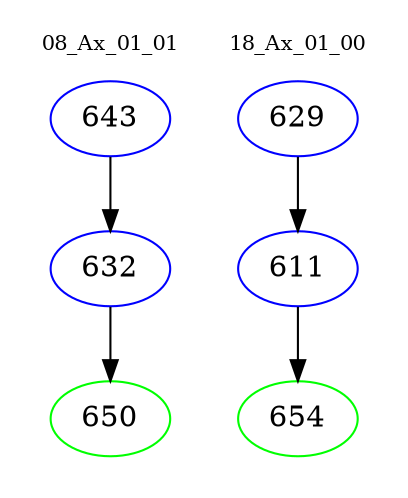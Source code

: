 digraph{
subgraph cluster_0 {
color = white
label = "08_Ax_01_01";
fontsize=10;
T0_643 [label="643", color="blue"]
T0_643 -> T0_632 [color="black"]
T0_632 [label="632", color="blue"]
T0_632 -> T0_650 [color="black"]
T0_650 [label="650", color="green"]
}
subgraph cluster_1 {
color = white
label = "18_Ax_01_00";
fontsize=10;
T1_629 [label="629", color="blue"]
T1_629 -> T1_611 [color="black"]
T1_611 [label="611", color="blue"]
T1_611 -> T1_654 [color="black"]
T1_654 [label="654", color="green"]
}
}
